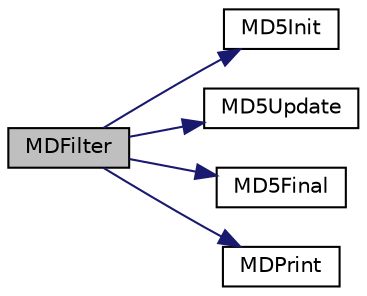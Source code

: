 digraph "MDFilter"
{
  edge [fontname="Helvetica",fontsize="10",labelfontname="Helvetica",labelfontsize="10"];
  node [fontname="Helvetica",fontsize="10",shape=record];
  rankdir="LR";
  Node1 [label="MDFilter",height=0.2,width=0.4,color="black", fillcolor="grey75", style="filled", fontcolor="black"];
  Node1 -> Node2 [color="midnightblue",fontsize="10",style="solid"];
  Node2 [label="MD5Init",height=0.2,width=0.4,color="black", fillcolor="white", style="filled",URL="$md5_8c.html#acd7a26c7e6acb681ee336bfbc86e72bf"];
  Node1 -> Node3 [color="midnightblue",fontsize="10",style="solid"];
  Node3 [label="MD5Update",height=0.2,width=0.4,color="black", fillcolor="white", style="filled",URL="$md5_8c.html#aaa4f37af92ea5ca0e1281749421d4723"];
  Node1 -> Node4 [color="midnightblue",fontsize="10",style="solid"];
  Node4 [label="MD5Final",height=0.2,width=0.4,color="black", fillcolor="white", style="filled",URL="$md5_8c.html#afdf5d50df301891446e41c45eda5904d"];
  Node1 -> Node5 [color="midnightblue",fontsize="10",style="solid"];
  Node5 [label="MDPrint",height=0.2,width=0.4,color="black", fillcolor="white", style="filled",URL="$tst_m_d5_8c.html#a4c51011f1f65c21af3acbbe91543f2b6"];
}
